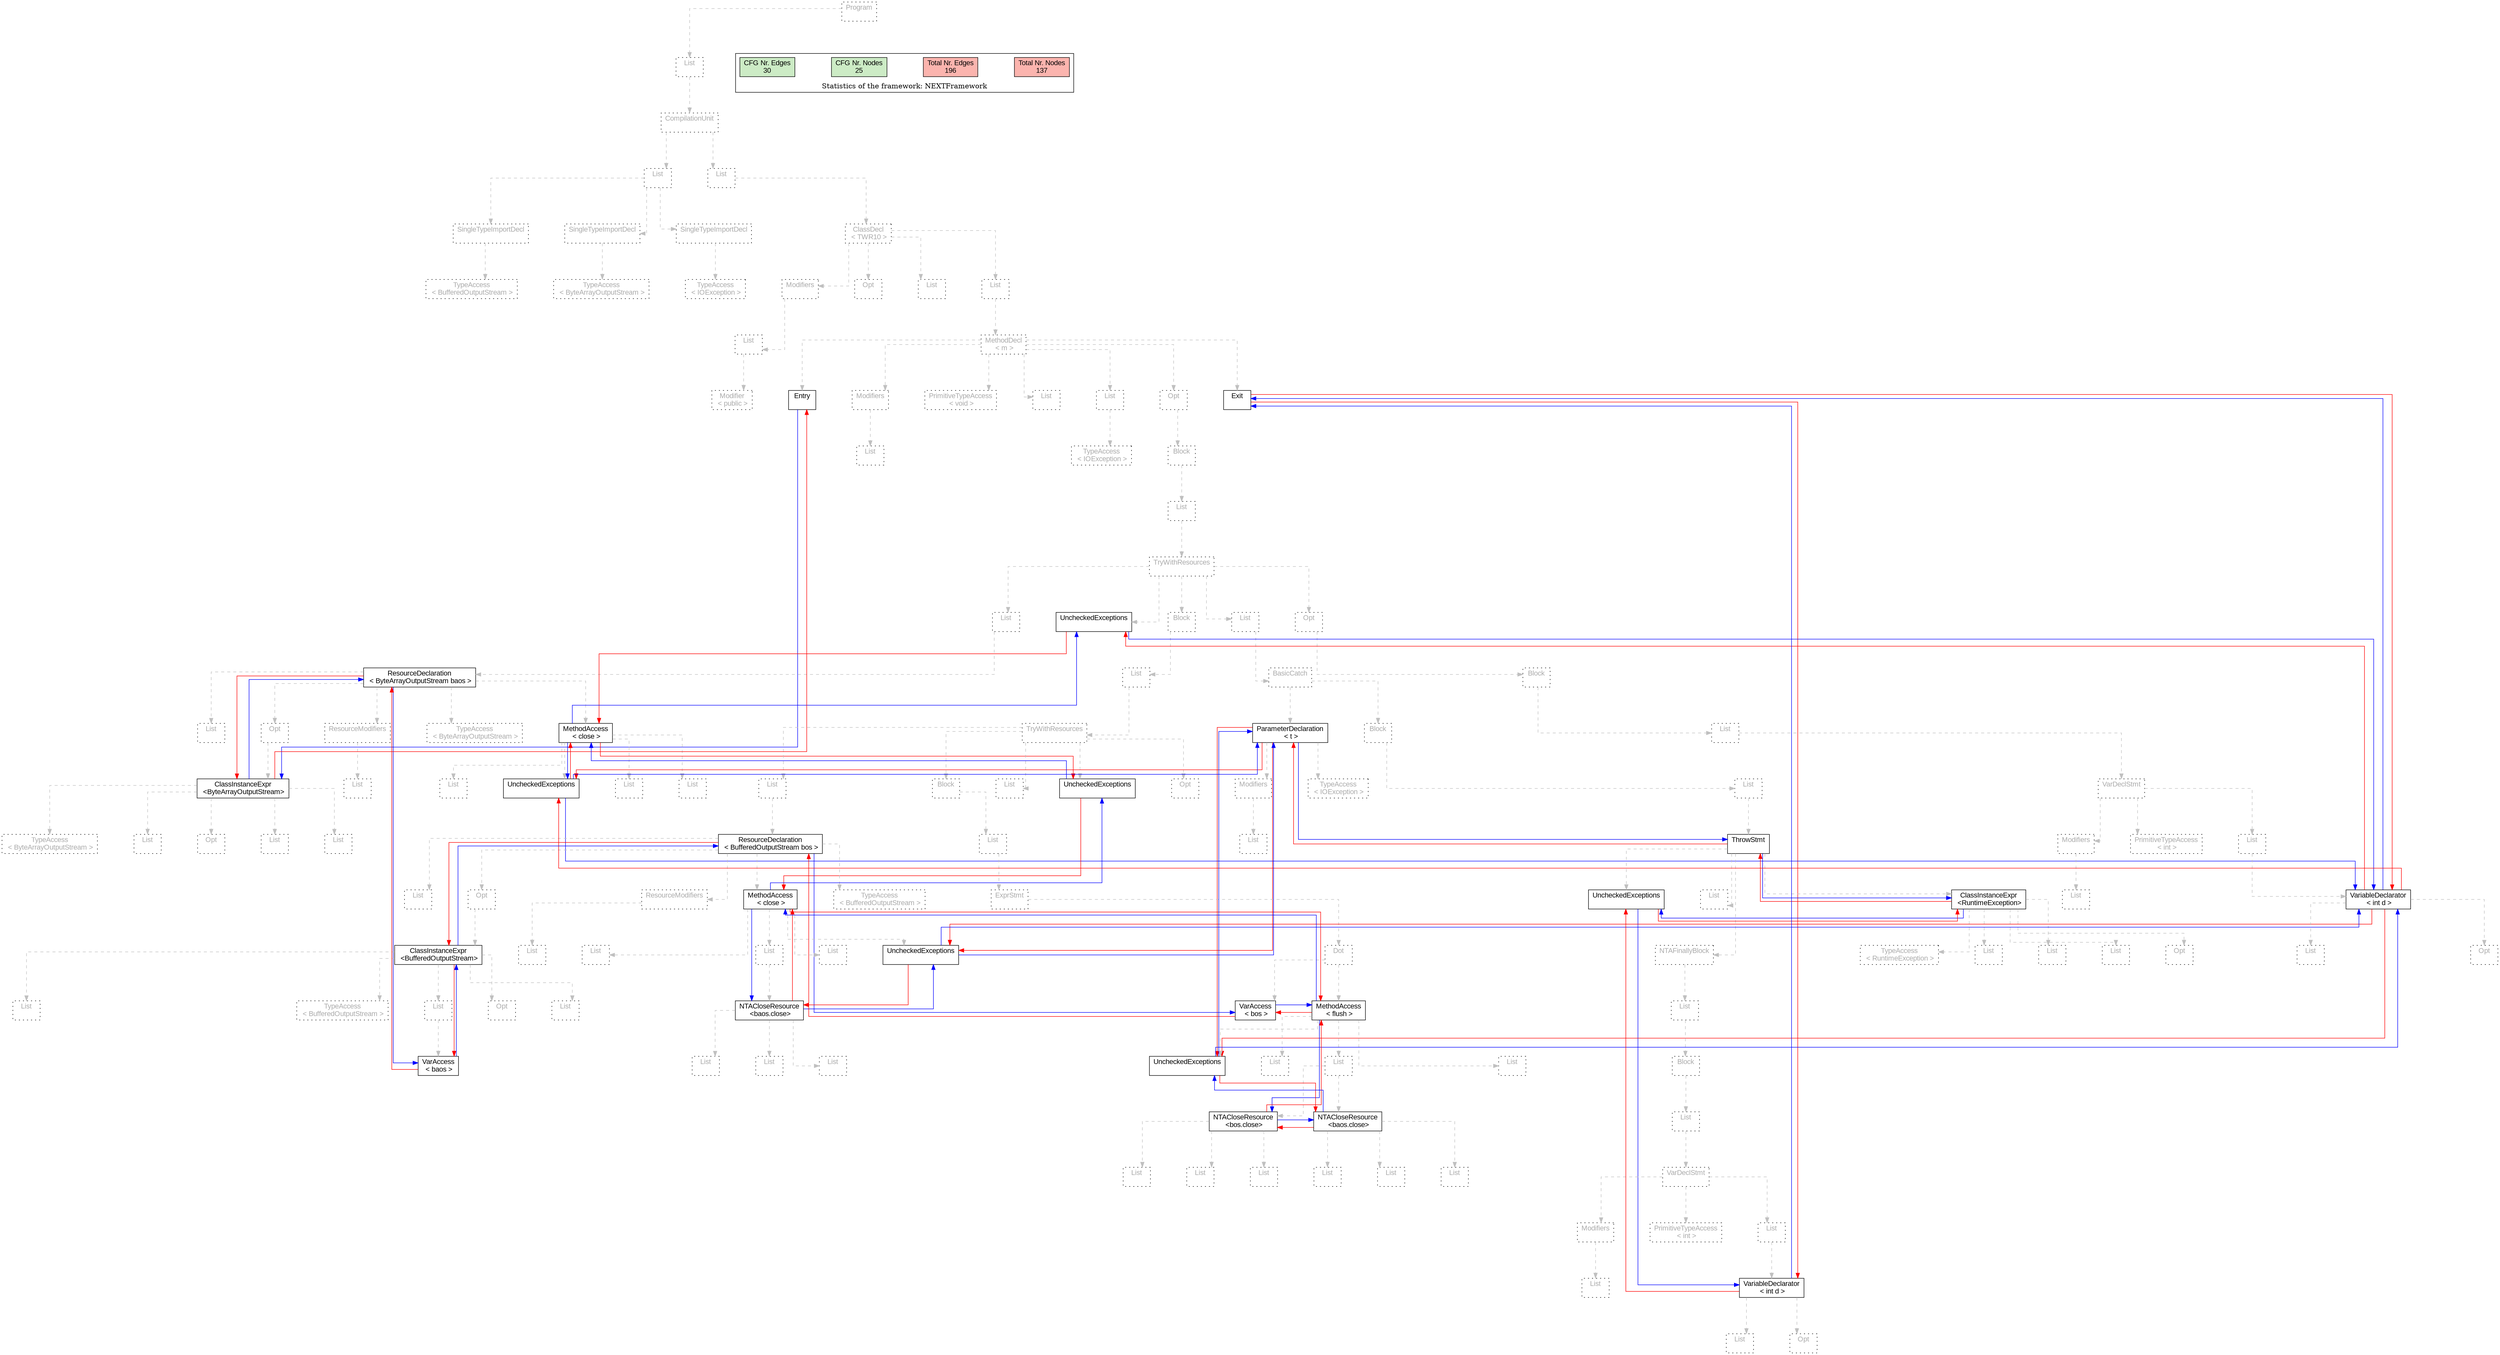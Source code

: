 digraph G {
graph [splines=ortho, nodesep="1", ranksep="1"]
node [shape=rect, fontname=Arial];
{ rank = same; "Program[0]"}
{ rank = same; "List[1]"}
{ rank = same; "CompilationUnit[2]"}
{ rank = same; "List[3]"; "List[10]"}
{ rank = same; "SingleTypeImportDecl[4]"; "SingleTypeImportDecl[6]"; "SingleTypeImportDecl[8]"; "ClassDecl[11]"}
{ rank = same; "TypeAccess[5]"; "TypeAccess[7]"; "TypeAccess[9]"; "Modifiers[12]"; "Opt[15]"; "List[16]"; "List[17]"}
{ rank = same; "List[13]"; "MethodDecl[18]"}
{ rank = same; "Modifier[14]"; "Entry[19]"; "Modifiers[20]"; "PrimitiveTypeAccess[22]"; "List[23]"; "List[24]"; "Opt[26]"; "Exit[27]"}
{ rank = same; "List[21]"; "TypeAccess[25]"; "Block[27]"}
{ rank = same; "List[28]"}
{ rank = same; "TryWithResources[29]"}
{ rank = same; "List[30]"; "Block[48]"; "List[95]"; "Opt[125]"; "UncheckedExceptions[136]"}
{ rank = same; "ResourceDeclaration[31]"; "List[49]"; "BasicCatch[96]"; "Block[126]"}
{ rank = same; "List[37]"; "Opt[38]"; "ResourceModifiers[45]"; "TypeAccess[47]"; "MethodAccess[32]"; "TryWithResources[50]"; "ParameterDeclaration[97]"; "Block[101]"; "List[127]"}
{ rank = same; "ClassInstanceExpr[39]"; "List[46]"; "List[34]"; "List[35]"; "List[36]"; "UncheckedExceptions[33]"; "List[51]"; "Block[74]"; "List[92]"; "Opt[93]"; "UncheckedExceptions[94]"; "Modifiers[98]"; "TypeAccess[100]"; "List[102]"; "VarDeclStmt[128]"}
{ rank = same; "TypeAccess[40]"; "List[41]"; "Opt[42]"; "List[43]"; "List[44]"; "ResourceDeclaration[52]"; "List[75]"; "List[99]"; "ThrowStmt[103]"; "Modifiers[129]"; "PrimitiveTypeAccess[131]"; "List[132]"}
{ rank = same; "List[62]"; "Opt[63]"; "ResourceModifiers[71]"; "TypeAccess[73]"; "MethodAccess[53]"; "ExprStmt[76]"; "ClassInstanceExpr[105]"; "UncheckedExceptions[104]"; "List[124]"; "List[130]"; "VariableDeclarator[133]"}
{ rank = same; "ClassInstanceExpr[64]"; "List[72]"; "List[55]"; "List[56]"; "List[61]"; "UncheckedExceptions[54]"; "Dot[77]"; "TypeAccess[106]"; "List[107]"; "Opt[108]"; "List[109]"; "List[110]"; "NTAFinallyBlock[112]"; "List[134]"; "Opt[135]"}
{ rank = same; "TypeAccess[65]"; "List[66]"; "Opt[68]"; "List[69]"; "List[70]"; "NTACloseResource[57]"; "VarAccess[78]"; "MethodAccess[79]"; "List[113]"}
{ rank = same; "VarAccess[67]"; "List[58]"; "List[59]"; "List[60]"; "List[81]"; "List[82]"; "List[91]"; "UncheckedExceptions[80]"; "Block[114]"}
{ rank = same; "NTACloseResource[83]"; "NTACloseResource[87]"; "List[115]"}
{ rank = same; "List[84]"; "List[85]"; "List[86]"; "List[88]"; "List[89]"; "List[90]"; "VarDeclStmt[116]"}
{ rank = same; "Modifiers[117]"; "PrimitiveTypeAccess[119]"; "List[120]"}
{ rank = same; "List[118]"; "VariableDeclarator[121]"}
{ rank = same; "List[122]"; "Opt[123]"}
"Program[0]" [label="Program\n ", style= dotted   fillcolor="#eeeeee" fontcolor="#aaaaaa"  ]
"List[1]" [label="List\n ", style= dotted   fillcolor="#eeeeee" fontcolor="#aaaaaa"  ]
"CompilationUnit[2]" [label="CompilationUnit\n ", style= dotted   fillcolor="#eeeeee" fontcolor="#aaaaaa"  ]
"List[3]" [label="List\n ", style= dotted   fillcolor="#eeeeee" fontcolor="#aaaaaa"  ]
"SingleTypeImportDecl[4]" [label="SingleTypeImportDecl\n ", style= dotted   fillcolor="#eeeeee" fontcolor="#aaaaaa"  ]
"TypeAccess[5]" [label="TypeAccess\n < BufferedOutputStream >", style= dotted   fillcolor="#eeeeee" fontcolor="#aaaaaa"  ]
"SingleTypeImportDecl[6]" [label="SingleTypeImportDecl\n ", style= dotted   fillcolor="#eeeeee" fontcolor="#aaaaaa"  ]
"TypeAccess[7]" [label="TypeAccess\n < ByteArrayOutputStream >", style= dotted   fillcolor="#eeeeee" fontcolor="#aaaaaa"  ]
"SingleTypeImportDecl[8]" [label="SingleTypeImportDecl\n ", style= dotted   fillcolor="#eeeeee" fontcolor="#aaaaaa"  ]
"TypeAccess[9]" [label="TypeAccess\n < IOException >", style= dotted   fillcolor="#eeeeee" fontcolor="#aaaaaa"  ]
"List[10]" [label="List\n ", style= dotted   fillcolor="#eeeeee" fontcolor="#aaaaaa"  ]
"ClassDecl[11]" [label="ClassDecl\n < TWR10 >", style= dotted   fillcolor="#eeeeee" fontcolor="#aaaaaa"  ]
"Modifiers[12]" [label="Modifiers\n ", style= dotted   fillcolor="#eeeeee" fontcolor="#aaaaaa"  ]
"List[13]" [label="List\n ", style= dotted   fillcolor="#eeeeee" fontcolor="#aaaaaa"  ]
"Modifier[14]" [label="Modifier\n < public >", style= dotted   fillcolor="#eeeeee" fontcolor="#aaaaaa"  ]
"Opt[15]" [label="Opt\n ", style= dotted   fillcolor="#eeeeee" fontcolor="#aaaaaa"  ]
"List[16]" [label="List\n ", style= dotted   fillcolor="#eeeeee" fontcolor="#aaaaaa"  ]
"List[17]" [label="List\n ", style= dotted   fillcolor="#eeeeee" fontcolor="#aaaaaa"  ]
"MethodDecl[18]" [label="MethodDecl\n < m >", style= dotted   fillcolor="#eeeeee" fontcolor="#aaaaaa"  ]
"Entry[19]" [label="Entry\n ", fillcolor=white   style=filled  ]
"Modifiers[20]" [label="Modifiers\n ", style= dotted   fillcolor="#eeeeee" fontcolor="#aaaaaa"  ]
"List[21]" [label="List\n ", style= dotted   fillcolor="#eeeeee" fontcolor="#aaaaaa"  ]
"PrimitiveTypeAccess[22]" [label="PrimitiveTypeAccess\n < void >", style= dotted   fillcolor="#eeeeee" fontcolor="#aaaaaa"  ]
"List[23]" [label="List\n ", style= dotted   fillcolor="#eeeeee" fontcolor="#aaaaaa"  ]
"List[24]" [label="List\n ", style= dotted   fillcolor="#eeeeee" fontcolor="#aaaaaa"  ]
"TypeAccess[25]" [label="TypeAccess\n < IOException >", style= dotted   fillcolor="#eeeeee" fontcolor="#aaaaaa"  ]
"Opt[26]" [label="Opt\n ", style= dotted   fillcolor="#eeeeee" fontcolor="#aaaaaa"  ]
"Block[27]" [label="Block\n ", style= dotted   fillcolor="#eeeeee" fontcolor="#aaaaaa"  ]
"List[28]" [label="List\n ", style= dotted   fillcolor="#eeeeee" fontcolor="#aaaaaa"  ]
"TryWithResources[29]" [label="TryWithResources\n ", style= dotted   fillcolor="#eeeeee" fontcolor="#aaaaaa"  ]
"List[30]" [label="List\n ", style= dotted   fillcolor="#eeeeee" fontcolor="#aaaaaa"  ]
"ResourceDeclaration[31]" [label="ResourceDeclaration\n < ByteArrayOutputStream baos >", fillcolor=white   style=filled  ]
"List[37]" [label="List\n ", style= dotted   fillcolor="#eeeeee" fontcolor="#aaaaaa"  ]
"Opt[38]" [label="Opt\n ", style= dotted   fillcolor="#eeeeee" fontcolor="#aaaaaa"  ]
"ClassInstanceExpr[39]" [label="ClassInstanceExpr\n <ByteArrayOutputStream>", fillcolor=white   style=filled  ]
"TypeAccess[40]" [label="TypeAccess\n < ByteArrayOutputStream >", style= dotted   fillcolor="#eeeeee" fontcolor="#aaaaaa"  ]
"List[41]" [label="List\n ", style= dotted   fillcolor="#eeeeee" fontcolor="#aaaaaa"  ]
"Opt[42]" [label="Opt\n ", style= dotted   fillcolor="#eeeeee" fontcolor="#aaaaaa"  ]
"List[43]" [label="List\n ", style= dotted   fillcolor="#eeeeee" fontcolor="#aaaaaa"  ]
"List[44]" [label="List\n ", style= dotted   fillcolor="#eeeeee" fontcolor="#aaaaaa"  ]
"ResourceModifiers[45]" [label="ResourceModifiers\n ", style= dotted   fillcolor="#eeeeee" fontcolor="#aaaaaa"  ]
"List[46]" [label="List\n ", style= dotted   fillcolor="#eeeeee" fontcolor="#aaaaaa"  ]
"TypeAccess[47]" [label="TypeAccess\n < ByteArrayOutputStream >", style= dotted   fillcolor="#eeeeee" fontcolor="#aaaaaa"  ]
"MethodAccess[32]" [label="MethodAccess\n < close >", fillcolor=white   style=filled  ]
"List[34]" [label="List\n ", style= dotted   fillcolor="#eeeeee" fontcolor="#aaaaaa"  ]
"List[35]" [label="List\n ", style= dotted   fillcolor="#eeeeee" fontcolor="#aaaaaa"  ]
"List[36]" [label="List\n ", style= dotted   fillcolor="#eeeeee" fontcolor="#aaaaaa"  ]
"UncheckedExceptions[33]" [label="UncheckedExceptions\n ", fillcolor=white   style=filled  ]
"Block[48]" [label="Block\n ", style= dotted   fillcolor="#eeeeee" fontcolor="#aaaaaa"  ]
"List[49]" [label="List\n ", style= dotted   fillcolor="#eeeeee" fontcolor="#aaaaaa"  ]
"TryWithResources[50]" [label="TryWithResources\n ", style= dotted   fillcolor="#eeeeee" fontcolor="#aaaaaa"  ]
"List[51]" [label="List\n ", style= dotted   fillcolor="#eeeeee" fontcolor="#aaaaaa"  ]
"ResourceDeclaration[52]" [label="ResourceDeclaration\n < BufferedOutputStream bos >", fillcolor=white   style=filled  ]
"List[62]" [label="List\n ", style= dotted   fillcolor="#eeeeee" fontcolor="#aaaaaa"  ]
"Opt[63]" [label="Opt\n ", style= dotted   fillcolor="#eeeeee" fontcolor="#aaaaaa"  ]
"ClassInstanceExpr[64]" [label="ClassInstanceExpr\n <BufferedOutputStream>", fillcolor=white   style=filled  ]
"TypeAccess[65]" [label="TypeAccess\n < BufferedOutputStream >", style= dotted   fillcolor="#eeeeee" fontcolor="#aaaaaa"  ]
"List[66]" [label="List\n ", style= dotted   fillcolor="#eeeeee" fontcolor="#aaaaaa"  ]
"VarAccess[67]" [label="VarAccess\n < baos >", fillcolor=white   style=filled  ]
"Opt[68]" [label="Opt\n ", style= dotted   fillcolor="#eeeeee" fontcolor="#aaaaaa"  ]
"List[69]" [label="List\n ", style= dotted   fillcolor="#eeeeee" fontcolor="#aaaaaa"  ]
"List[70]" [label="List\n ", style= dotted   fillcolor="#eeeeee" fontcolor="#aaaaaa"  ]
"ResourceModifiers[71]" [label="ResourceModifiers\n ", style= dotted   fillcolor="#eeeeee" fontcolor="#aaaaaa"  ]
"List[72]" [label="List\n ", style= dotted   fillcolor="#eeeeee" fontcolor="#aaaaaa"  ]
"TypeAccess[73]" [label="TypeAccess\n < BufferedOutputStream >", style= dotted   fillcolor="#eeeeee" fontcolor="#aaaaaa"  ]
"MethodAccess[53]" [label="MethodAccess\n < close >", fillcolor=white   style=filled  ]
"List[55]" [label="List\n ", style= dotted   fillcolor="#eeeeee" fontcolor="#aaaaaa"  ]
"List[56]" [label="List\n ", style= dotted   fillcolor="#eeeeee" fontcolor="#aaaaaa"  ]
"NTACloseResource[57]" [label="NTACloseResource\n <baos.close>", fillcolor=white   style=filled  ]
"List[58]" [label="List\n ", style= dotted   fillcolor="#eeeeee" fontcolor="#aaaaaa"  ]
"List[59]" [label="List\n ", style= dotted   fillcolor="#eeeeee" fontcolor="#aaaaaa"  ]
"List[60]" [label="List\n ", style= dotted   fillcolor="#eeeeee" fontcolor="#aaaaaa"  ]
"List[61]" [label="List\n ", style= dotted   fillcolor="#eeeeee" fontcolor="#aaaaaa"  ]
"UncheckedExceptions[54]" [label="UncheckedExceptions\n ", fillcolor=white   style=filled  ]
"Block[74]" [label="Block\n ", style= dotted   fillcolor="#eeeeee" fontcolor="#aaaaaa"  ]
"List[75]" [label="List\n ", style= dotted   fillcolor="#eeeeee" fontcolor="#aaaaaa"  ]
"ExprStmt[76]" [label="ExprStmt\n ", style= dotted   fillcolor="#eeeeee" fontcolor="#aaaaaa"  ]
"Dot[77]" [label="Dot\n ", style= dotted   fillcolor="#eeeeee" fontcolor="#aaaaaa"  ]
"VarAccess[78]" [label="VarAccess\n < bos >", fillcolor=white   style=filled  ]
"MethodAccess[79]" [label="MethodAccess\n < flush >", fillcolor=white   style=filled  ]
"List[81]" [label="List\n ", style= dotted   fillcolor="#eeeeee" fontcolor="#aaaaaa"  ]
"List[82]" [label="List\n ", style= dotted   fillcolor="#eeeeee" fontcolor="#aaaaaa"  ]
"NTACloseResource[83]" [label="NTACloseResource\n <bos.close>", fillcolor=white   style=filled  ]
"List[84]" [label="List\n ", style= dotted   fillcolor="#eeeeee" fontcolor="#aaaaaa"  ]
"List[85]" [label="List\n ", style= dotted   fillcolor="#eeeeee" fontcolor="#aaaaaa"  ]
"List[86]" [label="List\n ", style= dotted   fillcolor="#eeeeee" fontcolor="#aaaaaa"  ]
"NTACloseResource[87]" [label="NTACloseResource\n <baos.close>", fillcolor=white   style=filled  ]
"List[88]" [label="List\n ", style= dotted   fillcolor="#eeeeee" fontcolor="#aaaaaa"  ]
"List[89]" [label="List\n ", style= dotted   fillcolor="#eeeeee" fontcolor="#aaaaaa"  ]
"List[90]" [label="List\n ", style= dotted   fillcolor="#eeeeee" fontcolor="#aaaaaa"  ]
"List[91]" [label="List\n ", style= dotted   fillcolor="#eeeeee" fontcolor="#aaaaaa"  ]
"UncheckedExceptions[80]" [label="UncheckedExceptions\n ", fillcolor=white   style=filled  ]
"List[92]" [label="List\n ", style= dotted   fillcolor="#eeeeee" fontcolor="#aaaaaa"  ]
"Opt[93]" [label="Opt\n ", style= dotted   fillcolor="#eeeeee" fontcolor="#aaaaaa"  ]
"UncheckedExceptions[94]" [label="UncheckedExceptions\n ", fillcolor=white   style=filled  ]
"List[95]" [label="List\n ", style= dotted   fillcolor="#eeeeee" fontcolor="#aaaaaa"  ]
"BasicCatch[96]" [label="BasicCatch\n ", style= dotted   fillcolor="#eeeeee" fontcolor="#aaaaaa"  ]
"ParameterDeclaration[97]" [label="ParameterDeclaration\n < t >", fillcolor=white   style=filled  ]
"Modifiers[98]" [label="Modifiers\n ", style= dotted   fillcolor="#eeeeee" fontcolor="#aaaaaa"  ]
"List[99]" [label="List\n ", style= dotted   fillcolor="#eeeeee" fontcolor="#aaaaaa"  ]
"TypeAccess[100]" [label="TypeAccess\n < IOException >", style= dotted   fillcolor="#eeeeee" fontcolor="#aaaaaa"  ]
"Block[101]" [label="Block\n ", style= dotted   fillcolor="#eeeeee" fontcolor="#aaaaaa"  ]
"List[102]" [label="List\n ", style= dotted   fillcolor="#eeeeee" fontcolor="#aaaaaa"  ]
"ThrowStmt[103]" [label="ThrowStmt\n ", fillcolor=white   style=filled  ]
"ClassInstanceExpr[105]" [label="ClassInstanceExpr\n <RuntimeException>", fillcolor=white   style=filled  ]
"TypeAccess[106]" [label="TypeAccess\n < RuntimeException >", style= dotted   fillcolor="#eeeeee" fontcolor="#aaaaaa"  ]
"List[107]" [label="List\n ", style= dotted   fillcolor="#eeeeee" fontcolor="#aaaaaa"  ]
"Opt[108]" [label="Opt\n ", style= dotted   fillcolor="#eeeeee" fontcolor="#aaaaaa"  ]
"List[109]" [label="List\n ", style= dotted   fillcolor="#eeeeee" fontcolor="#aaaaaa"  ]
"List[110]" [label="List\n ", style= dotted   fillcolor="#eeeeee" fontcolor="#aaaaaa"  ]
"NTAFinallyBlock[112]" [label="NTAFinallyBlock\n ", style= dotted   fillcolor="#eeeeee" fontcolor="#aaaaaa"  ]
"List[113]" [label="List\n ", style= dotted   fillcolor="#eeeeee" fontcolor="#aaaaaa"  ]
"Block[114]" [label="Block\n ", style= dotted   fillcolor="#eeeeee" fontcolor="#aaaaaa"  ]
"List[115]" [label="List\n ", style= dotted   fillcolor="#eeeeee" fontcolor="#aaaaaa"  ]
"VarDeclStmt[116]" [label="VarDeclStmt\n ", style= dotted   fillcolor="#eeeeee" fontcolor="#aaaaaa"  ]
"Modifiers[117]" [label="Modifiers\n ", style= dotted   fillcolor="#eeeeee" fontcolor="#aaaaaa"  ]
"List[118]" [label="List\n ", style= dotted   fillcolor="#eeeeee" fontcolor="#aaaaaa"  ]
"PrimitiveTypeAccess[119]" [label="PrimitiveTypeAccess\n < int >", style= dotted   fillcolor="#eeeeee" fontcolor="#aaaaaa"  ]
"List[120]" [label="List\n ", style= dotted   fillcolor="#eeeeee" fontcolor="#aaaaaa"  ]
"VariableDeclarator[121]" [label="VariableDeclarator\n < int d >", fillcolor=white   style=filled  ]
"List[122]" [label="List\n ", style= dotted   fillcolor="#eeeeee" fontcolor="#aaaaaa"  ]
"Opt[123]" [label="Opt\n ", style= dotted   fillcolor="#eeeeee" fontcolor="#aaaaaa"  ]
"UncheckedExceptions[104]" [label="UncheckedExceptions\n ", fillcolor=white   style=filled  ]
"List[124]" [label="List\n ", style= dotted   fillcolor="#eeeeee" fontcolor="#aaaaaa"  ]
"Opt[125]" [label="Opt\n ", style= dotted   fillcolor="#eeeeee" fontcolor="#aaaaaa"  ]
"Block[126]" [label="Block\n ", style= dotted   fillcolor="#eeeeee" fontcolor="#aaaaaa"  ]
"List[127]" [label="List\n ", style= dotted   fillcolor="#eeeeee" fontcolor="#aaaaaa"  ]
"VarDeclStmt[128]" [label="VarDeclStmt\n ", style= dotted   fillcolor="#eeeeee" fontcolor="#aaaaaa"  ]
"Modifiers[129]" [label="Modifiers\n ", style= dotted   fillcolor="#eeeeee" fontcolor="#aaaaaa"  ]
"List[130]" [label="List\n ", style= dotted   fillcolor="#eeeeee" fontcolor="#aaaaaa"  ]
"PrimitiveTypeAccess[131]" [label="PrimitiveTypeAccess\n < int >", style= dotted   fillcolor="#eeeeee" fontcolor="#aaaaaa"  ]
"List[132]" [label="List\n ", style= dotted   fillcolor="#eeeeee" fontcolor="#aaaaaa"  ]
"VariableDeclarator[133]" [label="VariableDeclarator\n < int d >", fillcolor=white   style=filled  ]
"List[134]" [label="List\n ", style= dotted   fillcolor="#eeeeee" fontcolor="#aaaaaa"  ]
"Opt[135]" [label="Opt\n ", style= dotted   fillcolor="#eeeeee" fontcolor="#aaaaaa"  ]
"UncheckedExceptions[136]" [label="UncheckedExceptions\n ", fillcolor=white   style=filled  ]
"Exit[27]" [label="Exit\n ", fillcolor=white   style=filled  ]
"SingleTypeImportDecl[4]" -> "TypeAccess[5]" [style=dashed, color=gray]
"List[3]" -> "SingleTypeImportDecl[4]" [style=dashed, color=gray]
"SingleTypeImportDecl[6]" -> "TypeAccess[7]" [style=dashed, color=gray]
"List[3]" -> "SingleTypeImportDecl[6]" [style=dashed, color=gray]
"SingleTypeImportDecl[8]" -> "TypeAccess[9]" [style=dashed, color=gray]
"List[3]" -> "SingleTypeImportDecl[8]" [style=dashed, color=gray]
"CompilationUnit[2]" -> "List[3]" [style=dashed, color=gray]
"List[13]" -> "Modifier[14]" [style=dashed, color=gray]
"Modifiers[12]" -> "List[13]" [style=dashed, color=gray]
"ClassDecl[11]" -> "Modifiers[12]" [style=dashed, color=gray]
"ClassDecl[11]" -> "Opt[15]" [style=dashed, color=gray]
"ClassDecl[11]" -> "List[16]" [style=dashed, color=gray]
"MethodDecl[18]" -> "Entry[19]" [style=dashed, color=gray]
"Modifiers[20]" -> "List[21]" [style=dashed, color=gray]
"MethodDecl[18]" -> "Modifiers[20]" [style=dashed, color=gray]
"MethodDecl[18]" -> "PrimitiveTypeAccess[22]" [style=dashed, color=gray]
"MethodDecl[18]" -> "List[23]" [style=dashed, color=gray]
"List[24]" -> "TypeAccess[25]" [style=dashed, color=gray]
"MethodDecl[18]" -> "List[24]" [style=dashed, color=gray]
"ResourceDeclaration[31]" -> "List[37]" [style=dashed, color=gray]
"ClassInstanceExpr[39]" -> "TypeAccess[40]" [style=dashed, color=gray]
"ClassInstanceExpr[39]" -> "List[41]" [style=dashed, color=gray]
"ClassInstanceExpr[39]" -> "Opt[42]" [style=dashed, color=gray]
"ClassInstanceExpr[39]" -> "List[43]" [style=dashed, color=gray]
"ClassInstanceExpr[39]" -> "List[44]" [style=dashed, color=gray]
"Opt[38]" -> "ClassInstanceExpr[39]" [style=dashed, color=gray]
"ResourceDeclaration[31]" -> "Opt[38]" [style=dashed, color=gray]
"ResourceModifiers[45]" -> "List[46]" [style=dashed, color=gray]
"ResourceDeclaration[31]" -> "ResourceModifiers[45]" [style=dashed, color=gray]
"ResourceDeclaration[31]" -> "TypeAccess[47]" [style=dashed, color=gray]
"MethodAccess[32]" -> "List[34]" [style=dashed, color=gray]
"MethodAccess[32]" -> "List[35]" [style=dashed, color=gray]
"MethodAccess[32]" -> "List[36]" [style=dashed, color=gray]
"MethodAccess[32]" -> "UncheckedExceptions[33]" [style=dashed, color=gray]
"ResourceDeclaration[31]" -> "MethodAccess[32]" [style=dashed, color=gray]
"List[30]" -> "ResourceDeclaration[31]" [style=dashed, color=gray]
"TryWithResources[29]" -> "List[30]" [style=dashed, color=gray]
"ResourceDeclaration[52]" -> "List[62]" [style=dashed, color=gray]
"ClassInstanceExpr[64]" -> "TypeAccess[65]" [style=dashed, color=gray]
"List[66]" -> "VarAccess[67]" [style=dashed, color=gray]
"ClassInstanceExpr[64]" -> "List[66]" [style=dashed, color=gray]
"ClassInstanceExpr[64]" -> "Opt[68]" [style=dashed, color=gray]
"ClassInstanceExpr[64]" -> "List[69]" [style=dashed, color=gray]
"ClassInstanceExpr[64]" -> "List[70]" [style=dashed, color=gray]
"Opt[63]" -> "ClassInstanceExpr[64]" [style=dashed, color=gray]
"ResourceDeclaration[52]" -> "Opt[63]" [style=dashed, color=gray]
"ResourceModifiers[71]" -> "List[72]" [style=dashed, color=gray]
"ResourceDeclaration[52]" -> "ResourceModifiers[71]" [style=dashed, color=gray]
"ResourceDeclaration[52]" -> "TypeAccess[73]" [style=dashed, color=gray]
"MethodAccess[53]" -> "List[55]" [style=dashed, color=gray]
"NTACloseResource[57]" -> "List[58]" [style=dashed, color=gray]
"NTACloseResource[57]" -> "List[59]" [style=dashed, color=gray]
"NTACloseResource[57]" -> "List[60]" [style=dashed, color=gray]
"List[56]" -> "NTACloseResource[57]" [style=dashed, color=gray]
"MethodAccess[53]" -> "List[56]" [style=dashed, color=gray]
"MethodAccess[53]" -> "List[61]" [style=dashed, color=gray]
"MethodAccess[53]" -> "UncheckedExceptions[54]" [style=dashed, color=gray]
"ResourceDeclaration[52]" -> "MethodAccess[53]" [style=dashed, color=gray]
"List[51]" -> "ResourceDeclaration[52]" [style=dashed, color=gray]
"TryWithResources[50]" -> "List[51]" [style=dashed, color=gray]
"Dot[77]" -> "VarAccess[78]" [style=dashed, color=gray]
"MethodAccess[79]" -> "List[81]" [style=dashed, color=gray]
"NTACloseResource[83]" -> "List[84]" [style=dashed, color=gray]
"NTACloseResource[83]" -> "List[85]" [style=dashed, color=gray]
"NTACloseResource[83]" -> "List[86]" [style=dashed, color=gray]
"List[82]" -> "NTACloseResource[83]" [style=dashed, color=gray]
"NTACloseResource[87]" -> "List[88]" [style=dashed, color=gray]
"NTACloseResource[87]" -> "List[89]" [style=dashed, color=gray]
"NTACloseResource[87]" -> "List[90]" [style=dashed, color=gray]
"List[82]" -> "NTACloseResource[87]" [style=dashed, color=gray]
"MethodAccess[79]" -> "List[82]" [style=dashed, color=gray]
"MethodAccess[79]" -> "List[91]" [style=dashed, color=gray]
"MethodAccess[79]" -> "UncheckedExceptions[80]" [style=dashed, color=gray]
"Dot[77]" -> "MethodAccess[79]" [style=dashed, color=gray]
"ExprStmt[76]" -> "Dot[77]" [style=dashed, color=gray]
"List[75]" -> "ExprStmt[76]" [style=dashed, color=gray]
"Block[74]" -> "List[75]" [style=dashed, color=gray]
"TryWithResources[50]" -> "Block[74]" [style=dashed, color=gray]
"TryWithResources[50]" -> "List[92]" [style=dashed, color=gray]
"TryWithResources[50]" -> "Opt[93]" [style=dashed, color=gray]
"TryWithResources[50]" -> "UncheckedExceptions[94]" [style=dashed, color=gray]
"List[49]" -> "TryWithResources[50]" [style=dashed, color=gray]
"Block[48]" -> "List[49]" [style=dashed, color=gray]
"TryWithResources[29]" -> "Block[48]" [style=dashed, color=gray]
"Modifiers[98]" -> "List[99]" [style=dashed, color=gray]
"ParameterDeclaration[97]" -> "Modifiers[98]" [style=dashed, color=gray]
"ParameterDeclaration[97]" -> "TypeAccess[100]" [style=dashed, color=gray]
"BasicCatch[96]" -> "ParameterDeclaration[97]" [style=dashed, color=gray]
"ClassInstanceExpr[105]" -> "TypeAccess[106]" [style=dashed, color=gray]
"ClassInstanceExpr[105]" -> "List[107]" [style=dashed, color=gray]
"ClassInstanceExpr[105]" -> "Opt[108]" [style=dashed, color=gray]
"ClassInstanceExpr[105]" -> "List[109]" [style=dashed, color=gray]
"ClassInstanceExpr[105]" -> "List[110]" [style=dashed, color=gray]
"ThrowStmt[103]" -> "ClassInstanceExpr[105]" [style=dashed, color=gray]
"Modifiers[117]" -> "List[118]" [style=dashed, color=gray]
"VarDeclStmt[116]" -> "Modifiers[117]" [style=dashed, color=gray]
"VarDeclStmt[116]" -> "PrimitiveTypeAccess[119]" [style=dashed, color=gray]
"VariableDeclarator[121]" -> "List[122]" [style=dashed, color=gray]
"VariableDeclarator[121]" -> "Opt[123]" [style=dashed, color=gray]
"List[120]" -> "VariableDeclarator[121]" [style=dashed, color=gray]
"VarDeclStmt[116]" -> "List[120]" [style=dashed, color=gray]
"List[115]" -> "VarDeclStmt[116]" [style=dashed, color=gray]
"Block[114]" -> "List[115]" [style=dashed, color=gray]
"List[113]" -> "Block[114]" [style=dashed, color=gray]
"NTAFinallyBlock[112]" -> "List[113]" [style=dashed, color=gray]
"ThrowStmt[103]" -> "NTAFinallyBlock[112]" [style=dashed, color=gray]
"ThrowStmt[103]" -> "UncheckedExceptions[104]" [style=dashed, color=gray]
"ThrowStmt[103]" -> "List[124]" [style=dashed, color=gray]
"List[102]" -> "ThrowStmt[103]" [style=dashed, color=gray]
"Block[101]" -> "List[102]" [style=dashed, color=gray]
"BasicCatch[96]" -> "Block[101]" [style=dashed, color=gray]
"List[95]" -> "BasicCatch[96]" [style=dashed, color=gray]
"TryWithResources[29]" -> "List[95]" [style=dashed, color=gray]
"Modifiers[129]" -> "List[130]" [style=dashed, color=gray]
"VarDeclStmt[128]" -> "Modifiers[129]" [style=dashed, color=gray]
"VarDeclStmt[128]" -> "PrimitiveTypeAccess[131]" [style=dashed, color=gray]
"VariableDeclarator[133]" -> "List[134]" [style=dashed, color=gray]
"VariableDeclarator[133]" -> "Opt[135]" [style=dashed, color=gray]
"List[132]" -> "VariableDeclarator[133]" [style=dashed, color=gray]
"VarDeclStmt[128]" -> "List[132]" [style=dashed, color=gray]
"List[127]" -> "VarDeclStmt[128]" [style=dashed, color=gray]
"Block[126]" -> "List[127]" [style=dashed, color=gray]
"Opt[125]" -> "Block[126]" [style=dashed, color=gray]
"TryWithResources[29]" -> "Opt[125]" [style=dashed, color=gray]
"TryWithResources[29]" -> "UncheckedExceptions[136]" [style=dashed, color=gray]
"List[28]" -> "TryWithResources[29]" [style=dashed, color=gray]
"Block[27]" -> "List[28]" [style=dashed, color=gray]
"Opt[26]" -> "Block[27]" [style=dashed, color=gray]
"MethodDecl[18]" -> "Opt[26]" [style=dashed, color=gray]
"MethodDecl[18]" -> "Exit[27]" [style=dashed, color=gray]
"List[17]" -> "MethodDecl[18]" [style=dashed, color=gray]
"ClassDecl[11]" -> "List[17]" [style=dashed, color=gray]
"List[10]" -> "ClassDecl[11]" [style=dashed, color=gray]
"CompilationUnit[2]" -> "List[10]" [style=dashed, color=gray]
"List[1]" -> "CompilationUnit[2]" [style=dashed, color=gray]
"Program[0]" -> "List[1]" [style=dashed, color=gray]
"Exit[27]" -> "VariableDeclarator[121]" [color=red, constraint=false]
"Exit[27]" -> "VariableDeclarator[133]" [color=red, constraint=false]
"VariableDeclarator[133]" -> "Exit[27]" [color=blue, constraint=false, xlabel=" "] 
"VariableDeclarator[133]" -> "UncheckedExceptions[136]" [color=red, constraint=false]
"VariableDeclarator[133]" -> "UncheckedExceptions[33]" [color=red, constraint=false]
"VariableDeclarator[133]" -> "UncheckedExceptions[54]" [color=red, constraint=false]
"VariableDeclarator[133]" -> "UncheckedExceptions[80]" [color=red, constraint=false]
"UncheckedExceptions[136]" -> "VariableDeclarator[133]" [color=blue, constraint=false, xlabel=" "] 
"UncheckedExceptions[136]" -> "MethodAccess[32]" [color=red, constraint=false]
"VariableDeclarator[121]" -> "Exit[27]" [color=blue, constraint=false, xlabel=" "] 
"VariableDeclarator[121]" -> "UncheckedExceptions[104]" [color=red, constraint=false]
"UncheckedExceptions[104]" -> "VariableDeclarator[121]" [color=blue, constraint=false, xlabel=" "] 
"UncheckedExceptions[104]" -> "ClassInstanceExpr[105]" [color=red, constraint=false]
"ClassInstanceExpr[105]" -> "UncheckedExceptions[104]" [color=blue, constraint=false, xlabel=" "] 
"ClassInstanceExpr[105]" -> "ThrowStmt[103]" [color=red, constraint=false]
"ThrowStmt[103]" -> "ClassInstanceExpr[105]" [color=blue, constraint=false, xlabel=" "] 
"ThrowStmt[103]" -> "ParameterDeclaration[97]" [color=red, constraint=false]
"ParameterDeclaration[97]" -> "ThrowStmt[103]" [color=blue, constraint=false, xlabel=" "] 
"ParameterDeclaration[97]" -> "UncheckedExceptions[33]" [color=red, constraint=false]
"ParameterDeclaration[97]" -> "UncheckedExceptions[54]" [color=red, constraint=false]
"ParameterDeclaration[97]" -> "UncheckedExceptions[80]" [color=red, constraint=false]
"UncheckedExceptions[33]" -> "ParameterDeclaration[97]" [color=blue, constraint=false, xlabel=" "] 
"UncheckedExceptions[33]" -> "VariableDeclarator[133]" [color=blue, constraint=false, xlabel=" "] 
"UncheckedExceptions[33]" -> "MethodAccess[32]" [color=red, constraint=false]
"MethodAccess[32]" -> "UncheckedExceptions[136]" [color=blue, constraint=false, xlabel=" "] 
"MethodAccess[32]" -> "UncheckedExceptions[33]" [color=blue, constraint=false, xlabel=" "] 
"MethodAccess[32]" -> "UncheckedExceptions[94]" [color=red, constraint=false]
"UncheckedExceptions[94]" -> "MethodAccess[32]" [color=blue, constraint=false, xlabel=" "] 
"UncheckedExceptions[94]" -> "MethodAccess[53]" [color=red, constraint=false]
"UncheckedExceptions[54]" -> "ParameterDeclaration[97]" [color=blue, constraint=false, xlabel=" "] 
"UncheckedExceptions[54]" -> "VariableDeclarator[133]" [color=blue, constraint=false, xlabel=" "] 
"UncheckedExceptions[54]" -> "NTACloseResource[57]" [color=red, constraint=false]
"NTACloseResource[57]" -> "UncheckedExceptions[54]" [color=blue, constraint=false, xlabel=" "] 
"NTACloseResource[57]" -> "MethodAccess[53]" [color=red, constraint=false]
"MethodAccess[53]" -> "UncheckedExceptions[94]" [color=blue, constraint=false, xlabel=" "] 
"MethodAccess[53]" -> "NTACloseResource[57]" [color=blue, constraint=false, xlabel=" "] 
"MethodAccess[53]" -> "MethodAccess[79]" [color=red, constraint=false]
"UncheckedExceptions[80]" -> "ParameterDeclaration[97]" [color=blue, constraint=false, xlabel=" "] 
"UncheckedExceptions[80]" -> "VariableDeclarator[133]" [color=blue, constraint=false, xlabel=" "] 
"UncheckedExceptions[80]" -> "NTACloseResource[87]" [color=red, constraint=false]
"NTACloseResource[87]" -> "UncheckedExceptions[80]" [color=blue, constraint=false, xlabel=" "] 
"NTACloseResource[87]" -> "NTACloseResource[83]" [color=red, constraint=false]
"NTACloseResource[83]" -> "NTACloseResource[87]" [color=blue, constraint=false, xlabel=" "] 
"NTACloseResource[83]" -> "MethodAccess[79]" [color=red, constraint=false]
"MethodAccess[79]" -> "MethodAccess[53]" [color=blue, constraint=false, xlabel=" "] 
"MethodAccess[79]" -> "NTACloseResource[83]" [color=blue, constraint=false, xlabel=" "] 
"MethodAccess[79]" -> "VarAccess[78]" [color=red, constraint=false]
"VarAccess[78]" -> "MethodAccess[79]" [color=blue, constraint=false, xlabel=" "] 
"VarAccess[78]" -> "ResourceDeclaration[52]" [color=red, constraint=false]
"ResourceDeclaration[52]" -> "VarAccess[78]" [color=blue, constraint=false, xlabel=" "] 
"ResourceDeclaration[52]" -> "ClassInstanceExpr[64]" [color=red, constraint=false]
"ClassInstanceExpr[64]" -> "ResourceDeclaration[52]" [color=blue, constraint=false, xlabel=" "] 
"ClassInstanceExpr[64]" -> "VarAccess[67]" [color=red, constraint=false]
"VarAccess[67]" -> "ClassInstanceExpr[64]" [color=blue, constraint=false, xlabel=" "] 
"VarAccess[67]" -> "ResourceDeclaration[31]" [color=red, constraint=false]
"ResourceDeclaration[31]" -> "VarAccess[67]" [color=blue, constraint=false, xlabel=" "] 
"ResourceDeclaration[31]" -> "ClassInstanceExpr[39]" [color=red, constraint=false]
"ClassInstanceExpr[39]" -> "ResourceDeclaration[31]" [color=blue, constraint=false, xlabel=" "] 
"ClassInstanceExpr[39]" -> "Entry[19]" [color=red, constraint=false]
"Entry[19]" -> "ClassInstanceExpr[39]" [color=blue, constraint=false, xlabel=" "] 
"List[3]" -> "List[10]" [style=invis]
"SingleTypeImportDecl[4]" -> "SingleTypeImportDecl[6]" -> "SingleTypeImportDecl[8]" [style=invis]
"Modifiers[12]" -> "Opt[15]" -> "List[16]" -> "List[17]" [style=invis]
"Entry[19]" -> "Modifiers[20]" -> "PrimitiveTypeAccess[22]" -> "List[23]" -> "List[24]" -> "Opt[26]" -> "Exit[27]" [style=invis]
"List[30]" -> "Block[48]" -> "List[95]" -> "Opt[125]" [style=invis]
"List[37]" -> "Opt[38]" -> "ResourceModifiers[45]" -> "TypeAccess[47]" [style=invis]
"TypeAccess[40]" -> "List[41]" -> "Opt[42]" [style=invis]
"List[51]" -> "Block[74]" -> "List[92]" -> "Opt[93]" [style=invis]
"List[62]" -> "Opt[63]" -> "ResourceModifiers[71]" -> "TypeAccess[73]" [style=invis]
"TypeAccess[65]" -> "List[66]" -> "Opt[68]" [style=invis]
"VarAccess[78]" -> "MethodAccess[79]" [style=invis]
"NTACloseResource[83]" -> "NTACloseResource[87]" [style=invis]
"ParameterDeclaration[97]" -> "Block[101]" [style=invis]
"Modifiers[98]" -> "TypeAccess[100]" [style=invis]
"TypeAccess[106]" -> "List[107]" -> "Opt[108]" [style=invis]
"Modifiers[117]" -> "PrimitiveTypeAccess[119]" -> "List[120]" [style=invis]
"List[122]" -> "Opt[123]" [style=invis]
"Modifiers[129]" -> "PrimitiveTypeAccess[131]" -> "List[132]" [style=invis]
"List[134]" -> "Opt[135]" [style=invis]

subgraph cluster_legend {
{node [style=filled, fillcolor=1, colorscheme="pastel13"]
Nodes [label="Total Nr. Nodes
137", fillcolor=1]
Edges [label="Total Nr. Edges
196", fillcolor=1]
NodesCFG [label="CFG Nr. Nodes
25", fillcolor=3]
EdgesCFG [label="CFG Nr. Edges
30", fillcolor=3]
Nodes-> "Program[0]" -> NodesCFG  [style="invis"]
Edges -> "Program[0]" ->EdgesCFG [style="invis"]}
label = "Statistics of the framework: NEXTFramework"
style="solid"
ranksep=0.05
nodesep=0.01
labelloc = b
len=2
}}